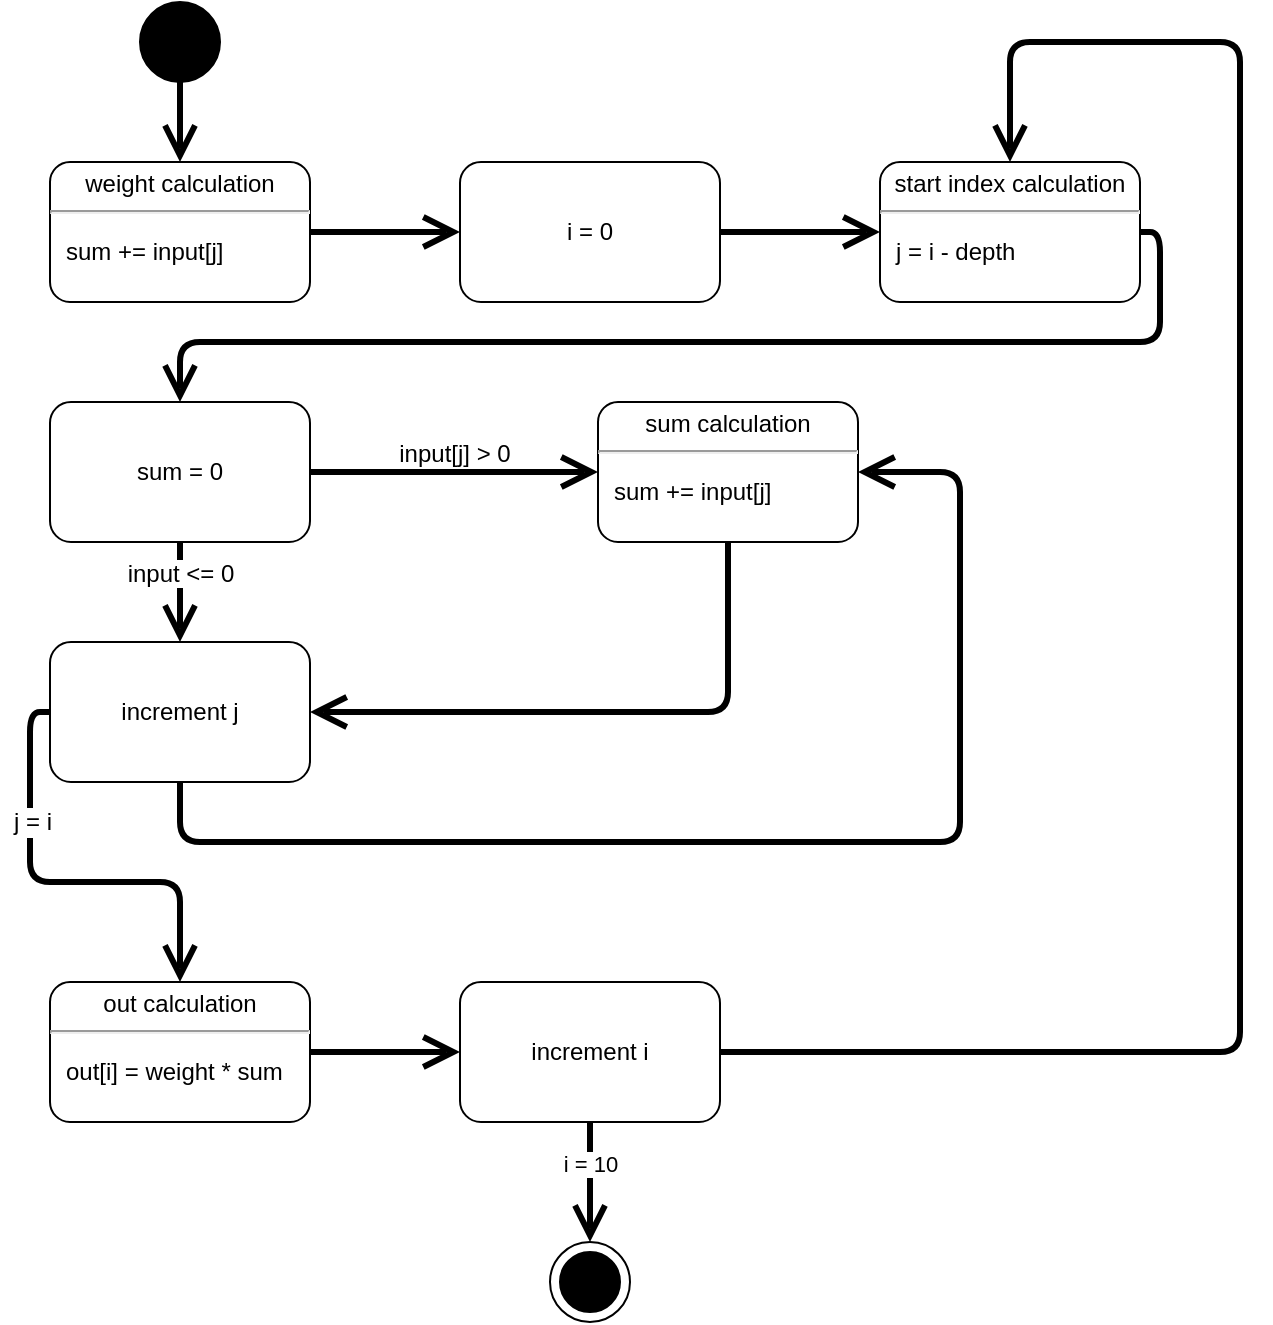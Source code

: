 <mxfile version="22.1.3" type="google">
  <diagram name="Страница — 1" id="uHvxQlaoBPOyLKQMtsB_">
    <mxGraphModel grid="1" page="1" gridSize="10" guides="1" tooltips="1" connect="1" arrows="1" fold="1" pageScale="1" pageWidth="827" pageHeight="1169" math="0" shadow="0">
      <root>
        <mxCell id="0" />
        <mxCell id="1" parent="0" />
        <mxCell id="aH1IgYPJy_JFZCoVtTBJ-1" value="" style="shape=ellipse;html=1;fillColor=strokeColor;fontSize=18;fontColor=#ffffff;" vertex="1" parent="1">
          <mxGeometry x="120" y="80" width="40" height="40" as="geometry" />
        </mxCell>
        <mxCell id="aH1IgYPJy_JFZCoVtTBJ-3" value="i = 0" style="shape=rect;rounded=1;html=1;whiteSpace=wrap;align=center;" vertex="1" parent="1">
          <mxGeometry x="280" y="160" width="130" height="70" as="geometry" />
        </mxCell>
        <mxCell id="aH1IgYPJy_JFZCoVtTBJ-5" value="&lt;p style=&quot;margin:0px;margin-top:4px;text-align:center;&quot;&gt;sum calculation&lt;/p&gt;&lt;hr&gt;&lt;p&gt;&lt;/p&gt;&lt;p style=&quot;margin:0px;margin-left:8px;text-align:left;&quot;&gt;sum += input[j]&lt;/p&gt;" style="shape=mxgraph.sysml.simpleState;html=1;overflow=fill;whiteSpace=wrap;align=center;" vertex="1" parent="1">
          <mxGeometry x="349" y="280" width="130" height="70" as="geometry" />
        </mxCell>
        <mxCell id="aH1IgYPJy_JFZCoVtTBJ-6" value="sum = 0" style="shape=rect;rounded=1;html=1;whiteSpace=wrap;align=center;" vertex="1" parent="1">
          <mxGeometry x="75" y="280" width="130" height="70" as="geometry" />
        </mxCell>
        <mxCell id="aH1IgYPJy_JFZCoVtTBJ-7" value="" style="edgeStyle=none;html=1;endArrow=open;endSize=12;strokeWidth=3;verticalAlign=bottom;rounded=0;exitX=0.5;exitY=1;exitDx=0;exitDy=0;entryX=0.5;entryY=0;entryDx=0;entryDy=0;" edge="1" parent="1" source="aH1IgYPJy_JFZCoVtTBJ-1">
          <mxGeometry width="160" relative="1" as="geometry">
            <mxPoint x="330" y="210" as="sourcePoint" />
            <mxPoint x="140" y="160" as="targetPoint" />
          </mxGeometry>
        </mxCell>
        <mxCell id="aH1IgYPJy_JFZCoVtTBJ-8" value="" style="edgeStyle=none;html=1;endArrow=open;endSize=12;strokeWidth=3;verticalAlign=bottom;rounded=0;exitX=1;exitY=0.5;exitDx=0;exitDy=0;entryX=0;entryY=0.5;entryDx=0;entryDy=0;" edge="1" parent="1" target="aH1IgYPJy_JFZCoVtTBJ-3">
          <mxGeometry width="160" relative="1" as="geometry">
            <mxPoint x="205" y="195" as="sourcePoint" />
            <mxPoint x="150" y="170" as="targetPoint" />
          </mxGeometry>
        </mxCell>
        <mxCell id="aH1IgYPJy_JFZCoVtTBJ-9" value="" style="edgeStyle=none;html=1;endArrow=open;endSize=12;strokeWidth=3;verticalAlign=bottom;rounded=0;exitX=1;exitY=0.5;exitDx=0;exitDy=0;entryX=0;entryY=0.5;entryDx=0;entryDy=0;" edge="1" parent="1" source="aH1IgYPJy_JFZCoVtTBJ-3">
          <mxGeometry width="160" relative="1" as="geometry">
            <mxPoint x="160" y="140" as="sourcePoint" />
            <mxPoint x="490" y="195" as="targetPoint" />
          </mxGeometry>
        </mxCell>
        <mxCell id="aH1IgYPJy_JFZCoVtTBJ-10" value="" style="edgeStyle=orthogonalEdgeStyle;html=1;endArrow=open;endSize=12;strokeWidth=3;verticalAlign=bottom;rounded=1;exitX=1;exitY=0.5;exitDx=0;exitDy=0;entryX=0.5;entryY=0;entryDx=0;entryDy=0;" edge="1" parent="1" target="aH1IgYPJy_JFZCoVtTBJ-6">
          <mxGeometry width="160" relative="1" as="geometry">
            <mxPoint x="620" y="195" as="sourcePoint" />
            <mxPoint x="170" y="190" as="targetPoint" />
            <Array as="points">
              <mxPoint x="630" y="195" />
              <mxPoint x="630" y="250" />
              <mxPoint x="140" y="250" />
            </Array>
          </mxGeometry>
        </mxCell>
        <mxCell id="aH1IgYPJy_JFZCoVtTBJ-11" value="&lt;font style=&quot;font-size: 12px;&quot;&gt;input[j] &amp;gt; 0&lt;/font&gt;" style="edgeStyle=none;html=1;endArrow=open;endSize=12;strokeWidth=3;verticalAlign=bottom;rounded=0;exitX=1;exitY=0.5;exitDx=0;exitDy=0;entryX=0;entryY=0.5;entryDx=0;entryDy=0;entryPerimeter=0;" edge="1" parent="1" source="aH1IgYPJy_JFZCoVtTBJ-6" target="aH1IgYPJy_JFZCoVtTBJ-5">
          <mxGeometry width="160" relative="1" as="geometry">
            <mxPoint x="330" y="210" as="sourcePoint" />
            <mxPoint x="490" y="210" as="targetPoint" />
          </mxGeometry>
        </mxCell>
        <mxCell id="aH1IgYPJy_JFZCoVtTBJ-12" value="increment j" style="shape=rect;rounded=1;html=1;whiteSpace=wrap;align=center;" vertex="1" parent="1">
          <mxGeometry x="75" y="400" width="130" height="70" as="geometry" />
        </mxCell>
        <mxCell id="aH1IgYPJy_JFZCoVtTBJ-13" value="&lt;font style=&quot;font-size: 12px;&quot;&gt;input &amp;lt;= 0&lt;/font&gt;" style="edgeStyle=none;html=1;endArrow=open;endSize=12;strokeWidth=3;verticalAlign=bottom;rounded=0;exitX=0.5;exitY=1;exitDx=0;exitDy=0;entryX=0.5;entryY=0;entryDx=0;entryDy=0;" edge="1" parent="1" source="aH1IgYPJy_JFZCoVtTBJ-6" target="aH1IgYPJy_JFZCoVtTBJ-12">
          <mxGeometry width="160" relative="1" as="geometry">
            <mxPoint x="330" y="210" as="sourcePoint" />
            <mxPoint x="490" y="210" as="targetPoint" />
          </mxGeometry>
        </mxCell>
        <mxCell id="aH1IgYPJy_JFZCoVtTBJ-15" value="" style="edgeStyle=orthogonalEdgeStyle;html=1;endArrow=open;endSize=12;strokeWidth=3;verticalAlign=bottom;rounded=1;exitX=0.5;exitY=1;exitDx=0;exitDy=0;exitPerimeter=0;entryX=1;entryY=0.5;entryDx=0;entryDy=0;" edge="1" parent="1" source="aH1IgYPJy_JFZCoVtTBJ-5" target="aH1IgYPJy_JFZCoVtTBJ-12">
          <mxGeometry width="160" relative="1" as="geometry">
            <mxPoint x="330" y="210" as="sourcePoint" />
            <mxPoint x="490" y="210" as="targetPoint" />
          </mxGeometry>
        </mxCell>
        <mxCell id="aH1IgYPJy_JFZCoVtTBJ-16" value="&lt;p style=&quot;margin:0px;margin-top:4px;text-align:center;&quot;&gt;out calculation&lt;/p&gt;&lt;hr&gt;&lt;p&gt;&lt;/p&gt;&lt;p style=&quot;margin:0px;margin-left:8px;text-align:left;&quot;&gt;out[i] = weight * sum&lt;/p&gt;" style="shape=mxgraph.sysml.simpleState;html=1;overflow=fill;whiteSpace=wrap;align=center;" vertex="1" parent="1">
          <mxGeometry x="75" y="570" width="130" height="70" as="geometry" />
        </mxCell>
        <mxCell id="aH1IgYPJy_JFZCoVtTBJ-17" value="&lt;p style=&quot;margin:0px;margin-top:4px;text-align:center;&quot;&gt;weight calculation&lt;/p&gt;&lt;hr&gt;&lt;p&gt;&lt;/p&gt;&lt;p style=&quot;margin:0px;margin-left:8px;text-align:left;&quot;&gt;sum += input[j]&lt;/p&gt;" style="shape=mxgraph.sysml.simpleState;html=1;overflow=fill;whiteSpace=wrap;align=center;" vertex="1" parent="1">
          <mxGeometry x="75" y="160" width="130" height="70" as="geometry" />
        </mxCell>
        <mxCell id="aH1IgYPJy_JFZCoVtTBJ-18" value="" style="edgeStyle=orthogonalEdgeStyle;html=1;endArrow=open;endSize=12;strokeWidth=3;verticalAlign=bottom;rounded=1;exitX=0;exitY=0.5;exitDx=0;exitDy=0;entryX=0.5;entryY=0;entryDx=0;entryDy=0;entryPerimeter=0;" edge="1" parent="1" source="aH1IgYPJy_JFZCoVtTBJ-12" target="aH1IgYPJy_JFZCoVtTBJ-16">
          <mxGeometry width="160" relative="1" as="geometry">
            <mxPoint x="215" y="205" as="sourcePoint" />
            <mxPoint x="290" y="205" as="targetPoint" />
          </mxGeometry>
        </mxCell>
        <mxCell id="aH1IgYPJy_JFZCoVtTBJ-20" value="&lt;font style=&quot;font-size: 12px;&quot;&gt;j =&amp;nbsp;i&lt;/font&gt;" style="edgeLabel;html=1;align=center;verticalAlign=middle;resizable=0;points=[];" connectable="0" vertex="1" parent="aH1IgYPJy_JFZCoVtTBJ-18">
          <mxGeometry x="-0.128" y="-3" relative="1" as="geometry">
            <mxPoint y="-33" as="offset" />
          </mxGeometry>
        </mxCell>
        <mxCell id="aH1IgYPJy_JFZCoVtTBJ-21" value="&lt;p style=&quot;margin:0px;margin-top:4px;text-align:center;&quot;&gt;start index calculation&lt;/p&gt;&lt;hr&gt;&lt;p&gt;&lt;/p&gt;&lt;p style=&quot;margin:0px;margin-left:8px;text-align:left;&quot;&gt;j = i - depth&lt;/p&gt;" style="shape=mxgraph.sysml.simpleState;html=1;overflow=fill;whiteSpace=wrap;align=center;" vertex="1" parent="1">
          <mxGeometry x="490" y="160" width="130" height="70" as="geometry" />
        </mxCell>
        <mxCell id="aH1IgYPJy_JFZCoVtTBJ-22" value="" style="edgeStyle=orthogonalEdgeStyle;html=1;endArrow=open;endSize=12;strokeWidth=3;verticalAlign=bottom;rounded=1;exitX=0.5;exitY=1;exitDx=0;exitDy=0;entryX=1;entryY=0.5;entryDx=0;entryDy=0;entryPerimeter=0;" edge="1" parent="1" source="aH1IgYPJy_JFZCoVtTBJ-12" target="aH1IgYPJy_JFZCoVtTBJ-5">
          <mxGeometry width="160" relative="1" as="geometry">
            <mxPoint x="330" y="470" as="sourcePoint" />
            <mxPoint x="490" y="470" as="targetPoint" />
            <Array as="points">
              <mxPoint x="140" y="500" />
              <mxPoint x="530" y="500" />
              <mxPoint x="530" y="315" />
            </Array>
          </mxGeometry>
        </mxCell>
        <mxCell id="aH1IgYPJy_JFZCoVtTBJ-23" value="increment i" style="shape=rect;rounded=1;html=1;whiteSpace=wrap;align=center;" vertex="1" parent="1">
          <mxGeometry x="280" y="570" width="130" height="70" as="geometry" />
        </mxCell>
        <mxCell id="aH1IgYPJy_JFZCoVtTBJ-24" value="" style="edgeStyle=none;html=1;endArrow=open;endSize=12;strokeWidth=3;verticalAlign=bottom;rounded=0;exitX=1;exitY=0.5;exitDx=0;exitDy=0;exitPerimeter=0;entryX=0;entryY=0.5;entryDx=0;entryDy=0;" edge="1" parent="1" source="aH1IgYPJy_JFZCoVtTBJ-16" target="aH1IgYPJy_JFZCoVtTBJ-23">
          <mxGeometry width="160" relative="1" as="geometry">
            <mxPoint x="330" y="470" as="sourcePoint" />
            <mxPoint x="490" y="470" as="targetPoint" />
          </mxGeometry>
        </mxCell>
        <mxCell id="aH1IgYPJy_JFZCoVtTBJ-25" value="" style="shape=mxgraph.sysml.actFinal;html=1;verticalLabelPosition=bottom;labelBackgroundColor=#ffffff;verticalAlign=top;" vertex="1" parent="1">
          <mxGeometry x="325" y="700" width="40" height="40" as="geometry" />
        </mxCell>
        <mxCell id="aH1IgYPJy_JFZCoVtTBJ-26" value="i = 10" style="edgeStyle=none;html=1;endArrow=open;endSize=12;strokeWidth=3;verticalAlign=bottom;rounded=0;exitX=0.5;exitY=1;exitDx=0;exitDy=0;entryX=0.5;entryY=0;entryDx=0;entryDy=0;entryPerimeter=0;" edge="1" parent="1" source="aH1IgYPJy_JFZCoVtTBJ-23" target="aH1IgYPJy_JFZCoVtTBJ-25">
          <mxGeometry width="160" relative="1" as="geometry">
            <mxPoint x="330" y="470" as="sourcePoint" />
            <mxPoint x="490" y="470" as="targetPoint" />
          </mxGeometry>
        </mxCell>
        <mxCell id="aH1IgYPJy_JFZCoVtTBJ-27" value="" style="edgeStyle=orthogonalEdgeStyle;html=1;endArrow=open;endSize=12;strokeWidth=3;verticalAlign=bottom;rounded=1;exitX=1;exitY=0.5;exitDx=0;exitDy=0;entryX=0.5;entryY=0;entryDx=0;entryDy=0;entryPerimeter=0;" edge="1" parent="1" source="aH1IgYPJy_JFZCoVtTBJ-23" target="aH1IgYPJy_JFZCoVtTBJ-21">
          <mxGeometry width="160" relative="1" as="geometry">
            <mxPoint x="330" y="470" as="sourcePoint" />
            <mxPoint x="490" y="470" as="targetPoint" />
            <Array as="points">
              <mxPoint x="670" y="605" />
              <mxPoint x="670" y="100" />
              <mxPoint x="555" y="100" />
            </Array>
          </mxGeometry>
        </mxCell>
      </root>
    </mxGraphModel>
  </diagram>
</mxfile>
